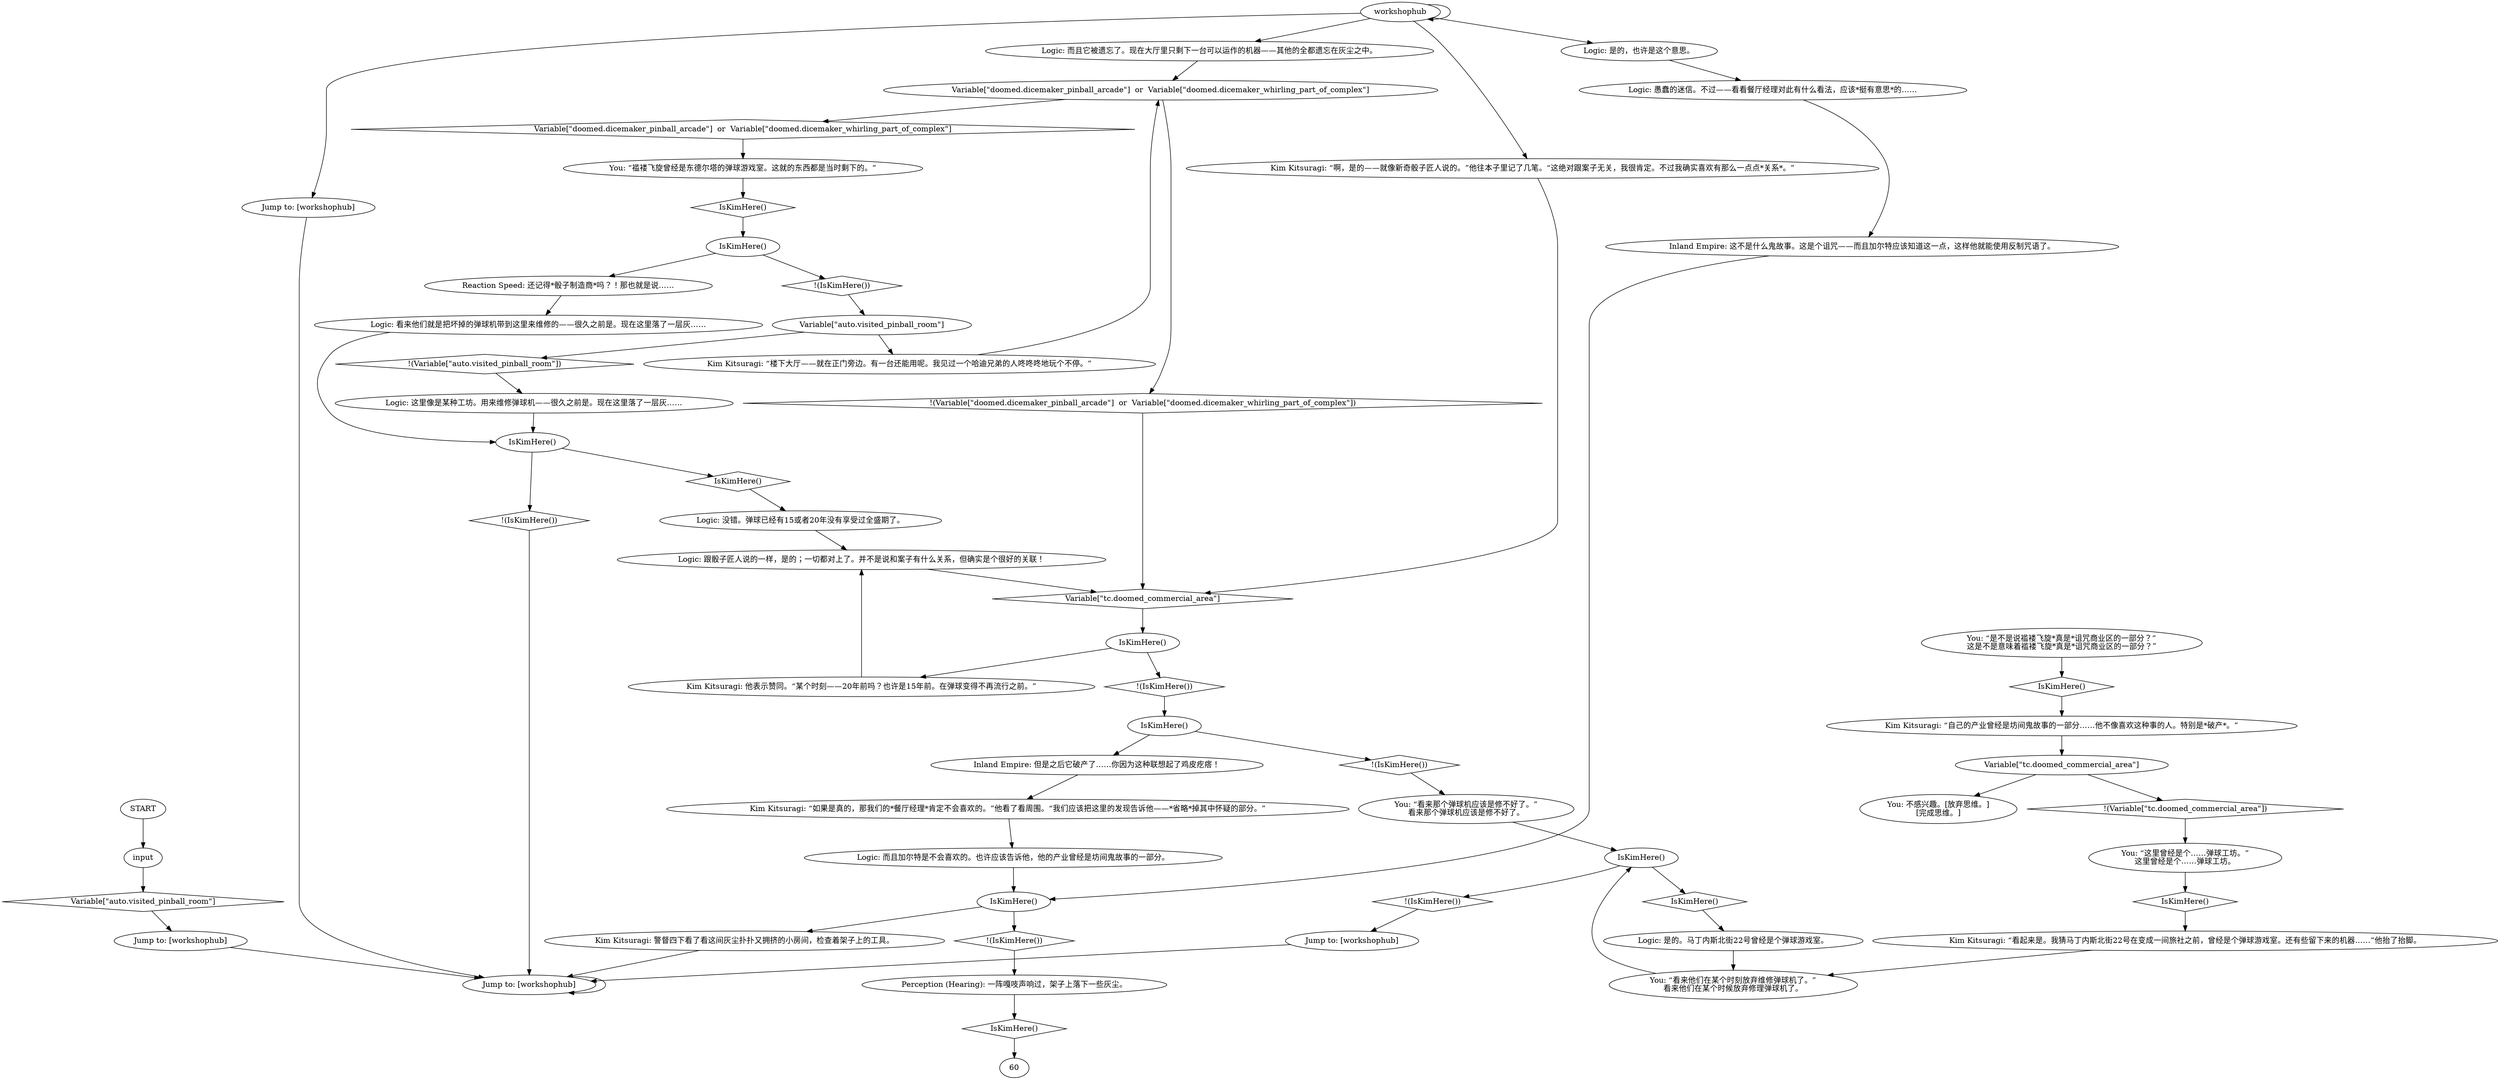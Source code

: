 # WHIRLING F3 ORB / pinball workshop
# 1. This was a pinball workshop.
#2. Was the Whirling-in-Rags part of the doomed commercial area task gained.
# ==================================================
digraph G {
	  0 [label="START"];
	  1 [label="input"];
	  2 [label="Inland Empire: 这不是什么鬼故事。这是个诅咒——而且加尔特应该知道这一点，这样他就能使用反制咒语了。"];
	  3 [label="Logic: 这里像是某种工坊。用来维修弹球机——很久之前是。现在这里落了一层灰……"];
	  4 [label="Kim Kitsuragi: “看起来是。我猜马丁内斯北街22号在变成一间旅社之前，曾经是个弹球游戏室。还有些留下来的机器……”他抬了抬脚。"];
	  5 [label="Variable[\"doomed.dicemaker_pinball_arcade\"]  or  Variable[\"doomed.dicemaker_whirling_part_of_complex\"]"];
	  6 [label="Variable[\"doomed.dicemaker_pinball_arcade\"]  or  Variable[\"doomed.dicemaker_whirling_part_of_complex\"]", shape=diamond];
	  7 [label="!(Variable[\"doomed.dicemaker_pinball_arcade\"]  or  Variable[\"doomed.dicemaker_whirling_part_of_complex\"])", shape=diamond];
	  8 [label="IsKimHere()"];
	  9 [label="IsKimHere()", shape=diamond];
	  10 [label="!(IsKimHere())", shape=diamond];
	  11 [label="IsKimHere()"];
	  12 [label="IsKimHere()", shape=diamond];
	  13 [label="!(IsKimHere())", shape=diamond];
	  14 [label="You: “是不是说褴褛飞旋*真是*诅咒商业区的一部分？”\n这是不是意味着褴褛飞旋*真是*诅咒商业区的一部分？”"];
	  15 [label="workshophub"];
	  16 [label="Jump to: [workshophub]"];
	  17 [label="Logic: 跟骰子匠人说的一样，是的；一切都对上了。并不是说和案子有什么关系，但确实是个很好的关联！"];
	  18 [label="You: “看来那个弹球机应该是修不好了。”\n看来那个弹球机应该是修不好了。"];
	  19 [label="Kim Kitsuragi: “啊，是的——就像新奇骰子匠人说的。”他往本子里记了几笔。“这绝对跟案子无关，我很肯定。不过我确实喜欢有那么一点点*关系*。”"];
	  20 [label="IsKimHere()"];
	  21 [label="IsKimHere()", shape=diamond];
	  22 [label="!(IsKimHere())", shape=diamond];
	  23 [label="Reaction Speed: 还记得*骰子制造商*吗？！那也就是说……"];
	  24 [label="You: “褴褛飞旋曾经是东德尔塔的弹球游戏室。这就的东西都是当时剩下的。”"];
	  25 [label="Logic: 看来他们就是把坏掉的弹球机带到这里来维修的——很久之前是。现在这里落了一层灰……"];
	  26 [label="Jump to: [workshophub]"];
	  27 [label="IsKimHere()"];
	  28 [label="IsKimHere()", shape=diamond];
	  29 [label="!(IsKimHere())", shape=diamond];
	  30 [label="Kim Kitsuragi: 警督四下看了看这间灰尘扑扑又拥挤的小房间，检查着架子上的工具。"];
	  31 [label="Logic: 没错。弹球已经有15或者20年没有享受过全盛期了。"];
	  32 [label="Jump to: [workshophub]"];
	  33 [label="Kim Kitsuragi: “如果是真的，那我们的*餐厅经理*肯定不会喜欢的。”他看了看周围。“我们应该把这里的发现告诉他——*省略*掉其中怀疑的部分。”"];
	  34 [label="Kim Kitsuragi: “自己的产业曾经是坊间鬼故事的一部分……他不像喜欢这种事的人。特别是*破产*。”"];
	  35 [label="Logic: 而且加尔特是不会喜欢的。也许应该告诉他，他的产业曾经是坊间鬼故事的一部分。"];
	  36 [label="Logic: 愚蠢的迷信。不过——看看餐厅经理对此有什么看法，应该*挺有意思*的……"];
	  37 [label="Variable[\"tc.doomed_commercial_area\"]"];
	  38 [label="Variable[\"tc.doomed_commercial_area\"]", shape=diamond];
	  39 [label="!(Variable[\"tc.doomed_commercial_area\"])", shape=diamond];
	  40 [label="You: 不感兴趣。[放弃思维。]\n[完成思维。]"];
	  41 [label="Jump to: [workshophub]"];
	  42 [label="You: “这里曾经是个……弹球工坊。”\n这里曾经是个……弹球工坊。"];
	  43 [label="Logic: 是的，也许是这个意思。"];
	  44 [label="Perception (Hearing): 一阵嘎吱声响过，架子上落下一些灰尘。"];
	  45 [label="You: “看来他们在某个时刻放弃维修弹球机了。”\n看来他们在某个时候放弃修理弹球机了。"];
	  46 [label="Logic: 而且它被遗忘了。现在大厅里只剩下一台可以运作的机器——其他的全都遗忘在灰尘之中。"];
	  47 [label="IsKimHere()"];
	  48 [label="IsKimHere()", shape=diamond];
	  49 [label="!(IsKimHere())", shape=diamond];
	  50 [label="Inland Empire: 但是之后它破产了……你因为这种联想起了鸡皮疙瘩！"];
	  51 [label="IsKimHere()"];
	  52 [label="IsKimHere()", shape=diamond];
	  53 [label="!(IsKimHere())", shape=diamond];
	  54 [label="Kim Kitsuragi: 他表示赞同。“某个时刻——20年前吗？也许是15年前。在弹球变得不再流行之前。”"];
	  55 [label="Logic: 是的。马丁内斯北街22号曾经是个弹球游戏室。"];
	  56 [label="Variable[\"auto.visited_pinball_room\"]"];
	  57 [label="Variable[\"auto.visited_pinball_room\"]", shape=diamond];
	  58 [label="!(Variable[\"auto.visited_pinball_room\"])", shape=diamond];
	  59 [label="Kim Kitsuragi: “楼下大厅——就在正门旁边。有一台还能用呢。我见过一个哈迪兄弟的人咚咚咚地玩个不停。”"];
	  0 -> 1
	  1 -> 57
	  2 -> 27
	  3 -> 11
	  4 -> 45
	  5 -> 6
	  5 -> 7
	  6 -> 24
	  7 -> 38
	  8 -> 9
	  8 -> 10
	  9 -> 55
	  10 -> 32
	  11 -> 12
	  11 -> 13
	  12 -> 31
	  13 -> 16
	  14 -> 28
	  15 -> 41
	  15 -> 43
	  15 -> 46
	  15 -> 15
	  15 -> 19
	  16 -> 16
	  17 -> 38
	  18 -> 8
	  19 -> 38
	  20 -> 22
	  20 -> 23
	  21 -> 4
	  22 -> 56
	  23 -> 25
	  24 -> 48
	  25 -> 11
	  26 -> 16
	  27 -> 29
	  27 -> 30
	  28 -> 34
	  29 -> 44
	  30 -> 16
	  31 -> 17
	  32 -> 16
	  33 -> 35
	  34 -> 37
	  35 -> 27
	  36 -> 2
	  37 -> 40
	  37 -> 39
	  38 -> 51
	  39 -> 42
	  41 -> 16
	  42 -> 21
	  43 -> 36
	  44 -> 52
	  45 -> 8
	  46 -> 5
	  47 -> 49
	  47 -> 50
	  48 -> 20
	  49 -> 18
	  50 -> 33
	  51 -> 53
	  51 -> 54
	  52 -> 60
	  53 -> 47
	  54 -> 17
	  55 -> 45
	  56 -> 58
	  56 -> 59
	  57 -> 26
	  58 -> 3
	  59 -> 5
}

